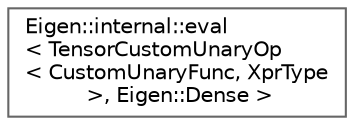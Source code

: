 digraph "类继承关系图"
{
 // LATEX_PDF_SIZE
  bgcolor="transparent";
  edge [fontname=Helvetica,fontsize=10,labelfontname=Helvetica,labelfontsize=10];
  node [fontname=Helvetica,fontsize=10,shape=box,height=0.2,width=0.4];
  rankdir="LR";
  Node0 [id="Node000000",label="Eigen::internal::eval\l\< TensorCustomUnaryOp\l\< CustomUnaryFunc, XprType\l \>, Eigen::Dense \>",height=0.2,width=0.4,color="grey40", fillcolor="white", style="filled",URL="$struct_eigen_1_1internal_1_1eval_3_01_tensor_custom_unary_op_3_01_custom_unary_func_00_01_xpr_ty453212bf40fc24f334a0deb6823dd342.html",tooltip=" "];
}
